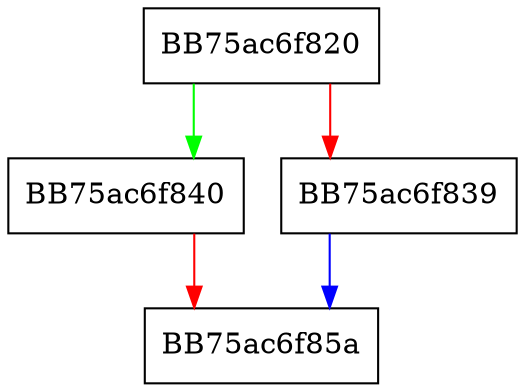digraph FindFirst {
  node [shape="box"];
  graph [splines=ortho];
  BB75ac6f820 -> BB75ac6f840 [color="green"];
  BB75ac6f820 -> BB75ac6f839 [color="red"];
  BB75ac6f839 -> BB75ac6f85a [color="blue"];
  BB75ac6f840 -> BB75ac6f85a [color="red"];
}